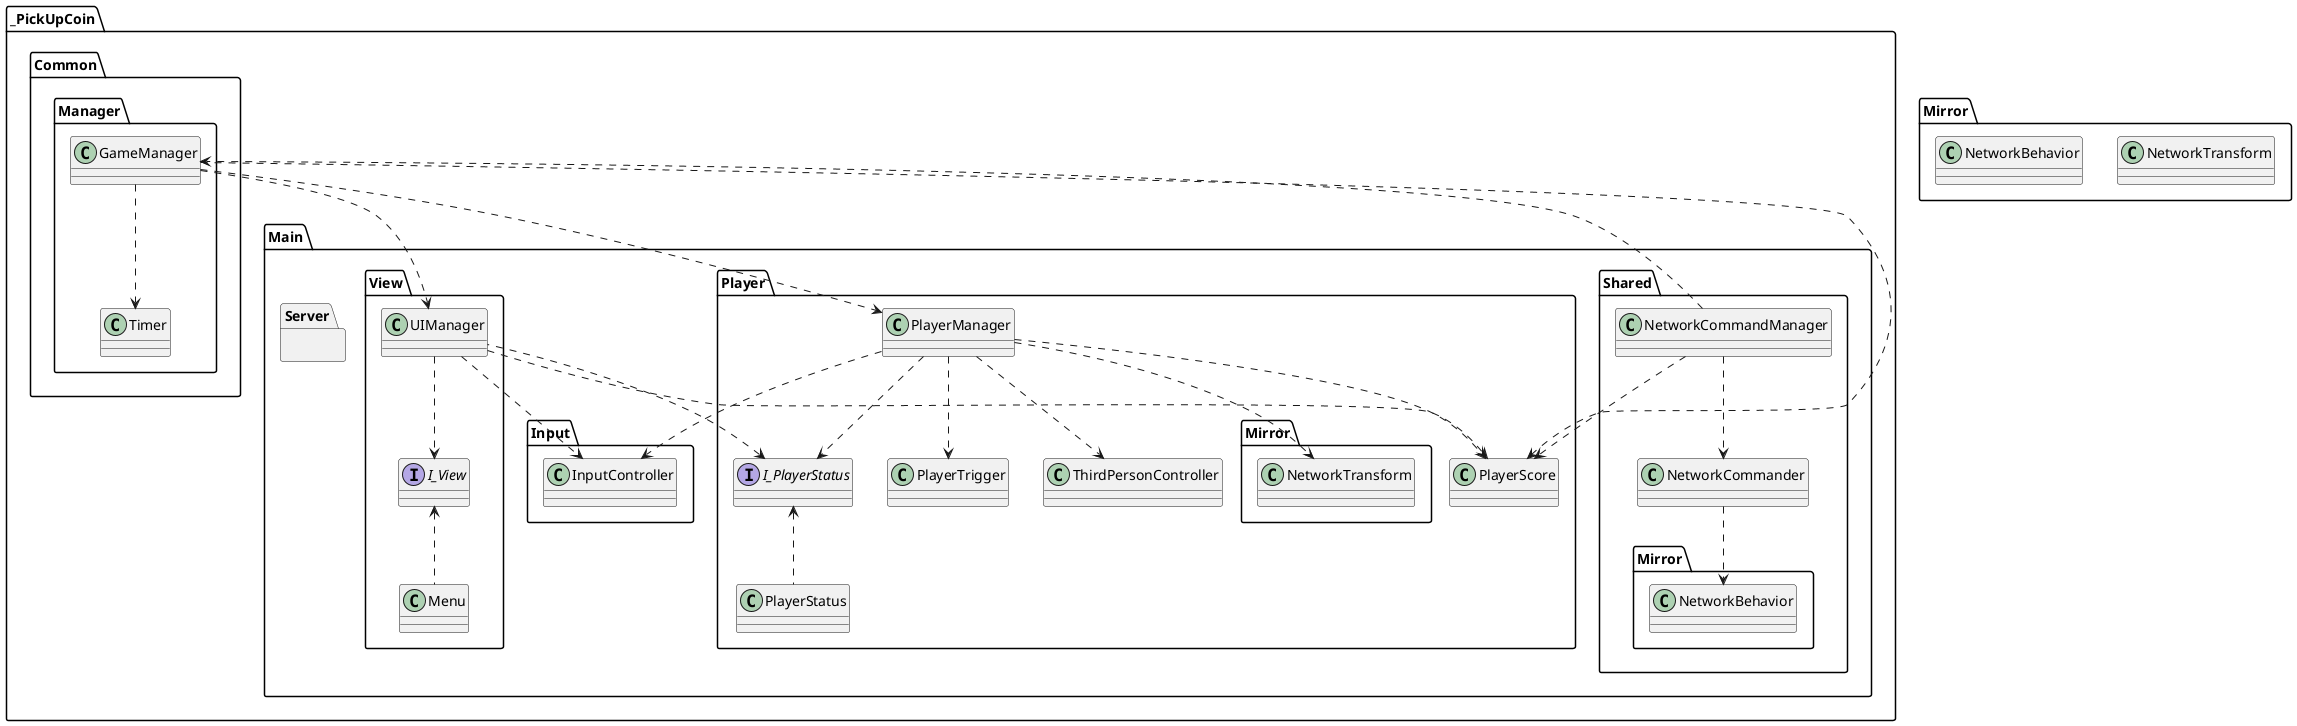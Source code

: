 ﻿@startuml
namespace _PickUpCoin.Main.Player{
class PlayerManager
class PlayerTrigger
class PlayerStatus
interface I_PlayerStatus
class PlayerScore
PlayerManager..>ThirdPersonController
PlayerManager..>_PickUpCoin.Main.Input.InputController
PlayerManager..>Mirror.NetworkTransform
PlayerManager..>PlayerTrigger
PlayerManager..>I_PlayerStatus
PlayerManager..>PlayerScore
I_PlayerStatus<..PlayerStatus
I_PlayerStatus<.._PickUpCoin.Main.View.UIManager
}

namespace _PickUpCoin.Main.Input{
class InputController
}

namespace _PickUpCoin.Main.View{
interface I_View
class UIManager
I_View<..Menu
UIManager..>I_View
UIManager..>_PickUpCoin.Main.Input.InputController
UIManager..>_PickUpCoin.Main.Player.PlayerScore
}
namespace _PickUpCoin.Common.Manager{
class GameManager
class Timer
GameManager..>_PickUpCoin.Main.Player.PlayerManager
GameManager..>_PickUpCoin.Main.View.UIManager
GameManager..>Timer
GameManager..>_PickUpCoin.Main.Player.PlayerScore
}

namespace _PickUpCoin.Main.Shared{
class NetworkCommander
class NetworkCommandManager
NetworkCommandManager..>NetworkCommander
NetworkCommandManager..>_PickUpCoin.Common.Manager.GameManager
NetworkCommandManager..>_PickUpCoin.Main.Player.PlayerScore
NetworkCommander..>Mirror.NetworkBehavior
}

namespace _PickUpCoin.Main.Server{
}

namespace Mirror{
class NetworkTransform
class NetworkBehavior
}
@enduml